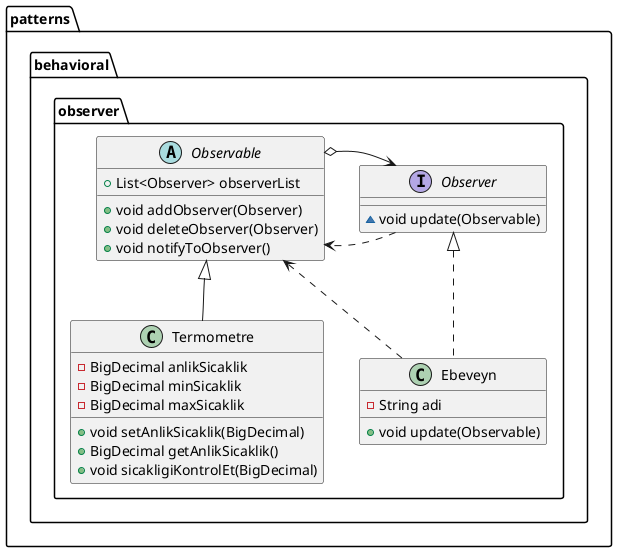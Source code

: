 @startuml
class patterns.behavioral.observer.Ebeveyn {
- String adi
+ void update(Observable)
}
abstract class patterns.behavioral.observer.Observable {
+ List<Observer> observerList
+ void addObserver(Observer)
+ void deleteObserver(Observer)
+ void notifyToObserver()
}
interface patterns.behavioral.observer.Observer {
~ void update(Observable)
}
class patterns.behavioral.observer.Termometre {
- BigDecimal anlikSicaklik
- BigDecimal minSicaklik
- BigDecimal maxSicaklik
+ void setAnlikSicaklik(BigDecimal)
+ BigDecimal getAnlikSicaklik()
+ void sicakligiKontrolEt(BigDecimal)
}

patterns.behavioral.observer.Observer .> patterns.behavioral.observer.Observable
patterns.behavioral.observer.Observable <. patterns.behavioral.observer.Ebeveyn
patterns.behavioral.observer.Observer <|.. patterns.behavioral.observer.Ebeveyn
patterns.behavioral.observer.Observable o--> patterns.behavioral.observer.Observer
patterns.behavioral.observer.Observable <|-- patterns.behavioral.observer.Termometre
@enduml